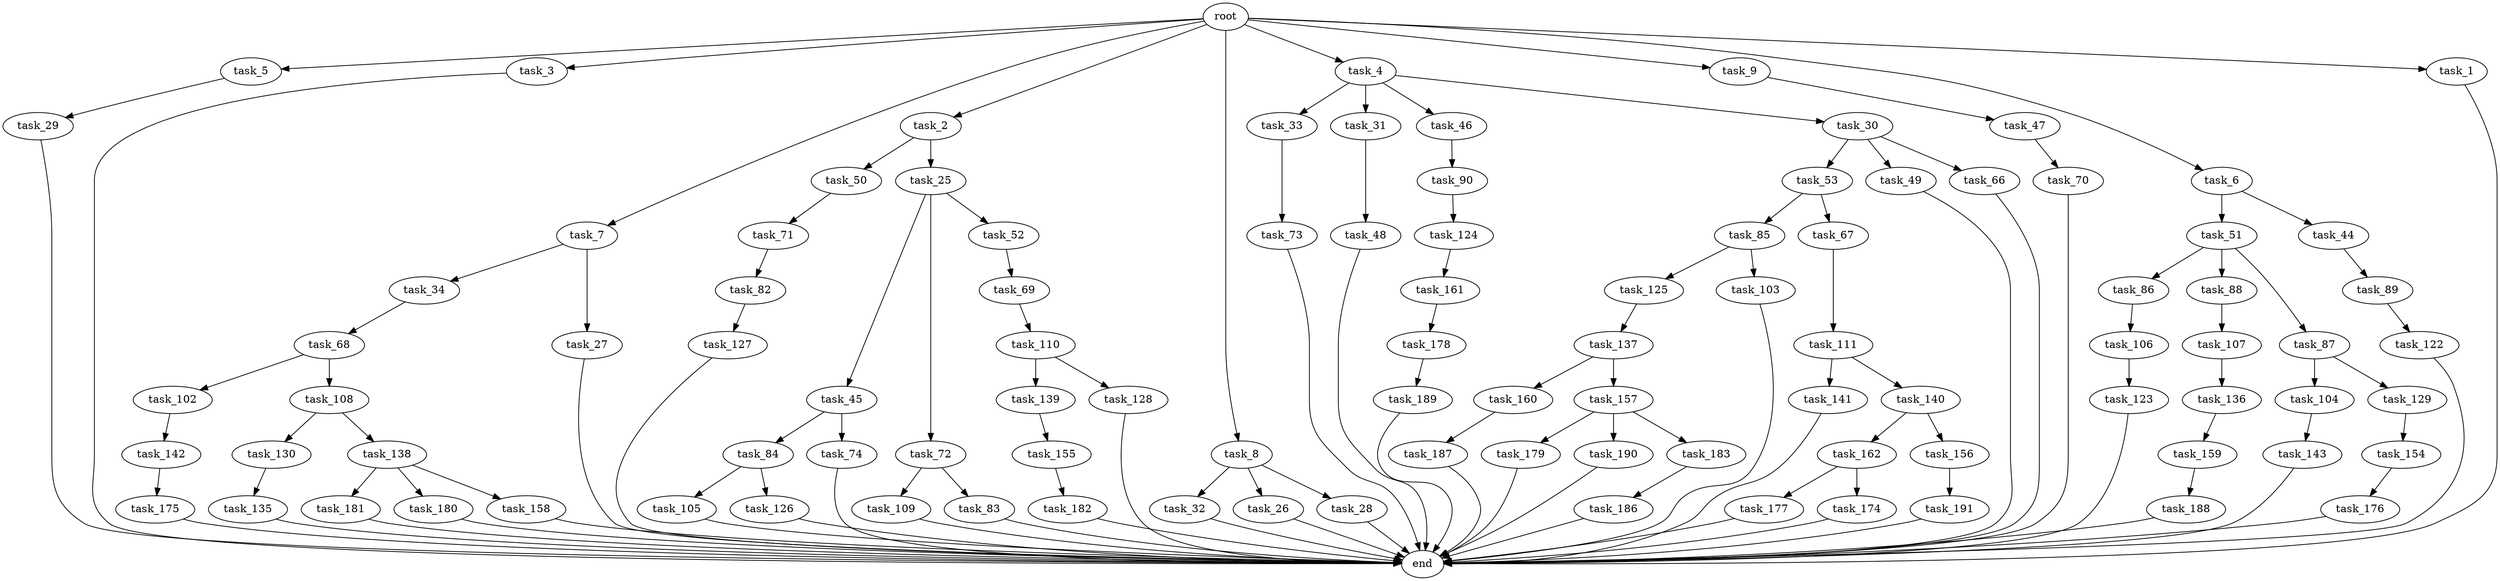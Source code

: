 digraph G {
  task_73 [size="21474836480.000000"];
  task_45 [size="69578470195.199997"];
  task_89 [size="85899345920.000000"];
  task_5 [size="102.400000"];
  task_47 [size="85899345920.000000"];
  task_3 [size="102.400000"];
  task_7 [size="102.400000"];
  task_141 [size="7730941132.800000"];
  task_2 [size="102.400000"];
  end [size="0.000000"];
  task_104 [size="7730941132.800000"];
  task_8 [size="102.400000"];
  task_125 [size="54975581388.800003"];
  task_69 [size="85899345920.000000"];
  task_53 [size="42090679500.800003"];
  task_84 [size="3435973836.800000"];
  task_49 [size="42090679500.800003"];
  task_187 [size="69578470195.199997"];
  task_86 [size="42090679500.800003"];
  task_109 [size="13743895347.200001"];
  task_177 [size="21474836480.000000"];
  task_34 [size="7730941132.800000"];
  task_33 [size="3435973836.800000"];
  task_130 [size="42090679500.800003"];
  task_189 [size="54975581388.800003"];
  task_71 [size="21474836480.000000"];
  task_160 [size="3435973836.800000"];
  task_105 [size="85899345920.000000"];
  task_135 [size="69578470195.199997"];
  task_48 [size="7730941132.800000"];
  task_4 [size="102.400000"];
  task_157 [size="3435973836.800000"];
  task_176 [size="7730941132.800000"];
  task_181 [size="3435973836.800000"];
  task_174 [size="21474836480.000000"];
  task_31 [size="3435973836.800000"];
  task_82 [size="30923764531.200001"];
  task_90 [size="30923764531.200001"];
  task_50 [size="21474836480.000000"];
  task_74 [size="3435973836.800000"];
  task_161 [size="3435973836.800000"];
  task_127 [size="13743895347.200001"];
  task_83 [size="13743895347.200001"];
  task_191 [size="42090679500.800003"];
  task_103 [size="54975581388.800003"];
  task_110 [size="21474836480.000000"];
  task_9 [size="102.400000"];
  task_46 [size="3435973836.800000"];
  task_85 [size="42090679500.800003"];
  task_186 [size="42090679500.800003"];
  task_107 [size="54975581388.800003"];
  task_25 [size="21474836480.000000"];
  task_126 [size="85899345920.000000"];
  task_27 [size="7730941132.800000"];
  task_179 [size="21474836480.000000"];
  task_6 [size="102.400000"];
  task_143 [size="7730941132.800000"];
  task_51 [size="7730941132.800000"];
  task_66 [size="42090679500.800003"];
  task_142 [size="21474836480.000000"];
  root [size="0.000000"];
  task_136 [size="30923764531.200001"];
  task_32 [size="7730941132.800000"];
  task_30 [size="3435973836.800000"];
  task_188 [size="69578470195.199997"];
  task_72 [size="69578470195.199997"];
  task_180 [size="3435973836.800000"];
  task_129 [size="7730941132.800000"];
  task_88 [size="42090679500.800003"];
  task_26 [size="7730941132.800000"];
  task_154 [size="3435973836.800000"];
  task_190 [size="21474836480.000000"];
  task_87 [size="42090679500.800003"];
  task_29 [size="3435973836.800000"];
  task_106 [size="21474836480.000000"];
  task_122 [size="85899345920.000000"];
  task_175 [size="3435973836.800000"];
  task_52 [size="69578470195.199997"];
  task_162 [size="85899345920.000000"];
  task_111 [size="3435973836.800000"];
  task_28 [size="7730941132.800000"];
  task_67 [size="42090679500.800003"];
  task_178 [size="85899345920.000000"];
  task_159 [size="42090679500.800003"];
  task_44 [size="7730941132.800000"];
  task_102 [size="3435973836.800000"];
  task_155 [size="54975581388.800003"];
  task_158 [size="3435973836.800000"];
  task_137 [size="85899345920.000000"];
  task_138 [size="42090679500.800003"];
  task_139 [size="85899345920.000000"];
  task_140 [size="7730941132.800000"];
  task_156 [size="85899345920.000000"];
  task_128 [size="85899345920.000000"];
  task_1 [size="102.400000"];
  task_108 [size="3435973836.800000"];
  task_68 [size="21474836480.000000"];
  task_183 [size="21474836480.000000"];
  task_182 [size="42090679500.800003"];
  task_70 [size="13743895347.200001"];
  task_124 [size="85899345920.000000"];
  task_123 [size="42090679500.800003"];

  task_73 -> end [size="1.000000"];
  task_45 -> task_84 [size="33554432.000000"];
  task_45 -> task_74 [size="33554432.000000"];
  task_89 -> task_122 [size="838860800.000000"];
  task_5 -> task_29 [size="33554432.000000"];
  task_47 -> task_70 [size="134217728.000000"];
  task_3 -> end [size="1.000000"];
  task_7 -> task_27 [size="75497472.000000"];
  task_7 -> task_34 [size="75497472.000000"];
  task_141 -> end [size="1.000000"];
  task_2 -> task_50 [size="209715200.000000"];
  task_2 -> task_25 [size="209715200.000000"];
  task_104 -> task_143 [size="75497472.000000"];
  task_8 -> task_26 [size="75497472.000000"];
  task_8 -> task_28 [size="75497472.000000"];
  task_8 -> task_32 [size="75497472.000000"];
  task_125 -> task_137 [size="838860800.000000"];
  task_69 -> task_110 [size="209715200.000000"];
  task_53 -> task_67 [size="411041792.000000"];
  task_53 -> task_85 [size="411041792.000000"];
  task_84 -> task_126 [size="838860800.000000"];
  task_84 -> task_105 [size="838860800.000000"];
  task_49 -> end [size="1.000000"];
  task_187 -> end [size="1.000000"];
  task_86 -> task_106 [size="209715200.000000"];
  task_109 -> end [size="1.000000"];
  task_177 -> end [size="1.000000"];
  task_34 -> task_68 [size="209715200.000000"];
  task_33 -> task_73 [size="209715200.000000"];
  task_130 -> task_135 [size="679477248.000000"];
  task_189 -> end [size="1.000000"];
  task_71 -> task_82 [size="301989888.000000"];
  task_160 -> task_187 [size="679477248.000000"];
  task_105 -> end [size="1.000000"];
  task_135 -> end [size="1.000000"];
  task_48 -> end [size="1.000000"];
  task_4 -> task_30 [size="33554432.000000"];
  task_4 -> task_31 [size="33554432.000000"];
  task_4 -> task_33 [size="33554432.000000"];
  task_4 -> task_46 [size="33554432.000000"];
  task_157 -> task_179 [size="209715200.000000"];
  task_157 -> task_183 [size="209715200.000000"];
  task_157 -> task_190 [size="209715200.000000"];
  task_176 -> end [size="1.000000"];
  task_181 -> end [size="1.000000"];
  task_174 -> end [size="1.000000"];
  task_31 -> task_48 [size="75497472.000000"];
  task_82 -> task_127 [size="134217728.000000"];
  task_90 -> task_124 [size="838860800.000000"];
  task_50 -> task_71 [size="209715200.000000"];
  task_74 -> end [size="1.000000"];
  task_161 -> task_178 [size="838860800.000000"];
  task_127 -> end [size="1.000000"];
  task_83 -> end [size="1.000000"];
  task_191 -> end [size="1.000000"];
  task_103 -> end [size="1.000000"];
  task_110 -> task_139 [size="838860800.000000"];
  task_110 -> task_128 [size="838860800.000000"];
  task_9 -> task_47 [size="838860800.000000"];
  task_46 -> task_90 [size="301989888.000000"];
  task_85 -> task_103 [size="536870912.000000"];
  task_85 -> task_125 [size="536870912.000000"];
  task_186 -> end [size="1.000000"];
  task_107 -> task_136 [size="301989888.000000"];
  task_25 -> task_45 [size="679477248.000000"];
  task_25 -> task_72 [size="679477248.000000"];
  task_25 -> task_52 [size="679477248.000000"];
  task_126 -> end [size="1.000000"];
  task_27 -> end [size="1.000000"];
  task_179 -> end [size="1.000000"];
  task_6 -> task_51 [size="75497472.000000"];
  task_6 -> task_44 [size="75497472.000000"];
  task_143 -> end [size="1.000000"];
  task_51 -> task_88 [size="411041792.000000"];
  task_51 -> task_87 [size="411041792.000000"];
  task_51 -> task_86 [size="411041792.000000"];
  task_66 -> end [size="1.000000"];
  task_142 -> task_175 [size="33554432.000000"];
  root -> task_8 [size="1.000000"];
  root -> task_9 [size="1.000000"];
  root -> task_3 [size="1.000000"];
  root -> task_7 [size="1.000000"];
  root -> task_6 [size="1.000000"];
  root -> task_1 [size="1.000000"];
  root -> task_5 [size="1.000000"];
  root -> task_2 [size="1.000000"];
  root -> task_4 [size="1.000000"];
  task_136 -> task_159 [size="411041792.000000"];
  task_32 -> end [size="1.000000"];
  task_30 -> task_53 [size="411041792.000000"];
  task_30 -> task_49 [size="411041792.000000"];
  task_30 -> task_66 [size="411041792.000000"];
  task_188 -> end [size="1.000000"];
  task_72 -> task_83 [size="134217728.000000"];
  task_72 -> task_109 [size="134217728.000000"];
  task_180 -> end [size="1.000000"];
  task_129 -> task_154 [size="33554432.000000"];
  task_88 -> task_107 [size="536870912.000000"];
  task_26 -> end [size="1.000000"];
  task_154 -> task_176 [size="75497472.000000"];
  task_190 -> end [size="1.000000"];
  task_87 -> task_104 [size="75497472.000000"];
  task_87 -> task_129 [size="75497472.000000"];
  task_29 -> end [size="1.000000"];
  task_106 -> task_123 [size="411041792.000000"];
  task_122 -> end [size="1.000000"];
  task_175 -> end [size="1.000000"];
  task_52 -> task_69 [size="838860800.000000"];
  task_162 -> task_174 [size="209715200.000000"];
  task_162 -> task_177 [size="209715200.000000"];
  task_111 -> task_141 [size="75497472.000000"];
  task_111 -> task_140 [size="75497472.000000"];
  task_28 -> end [size="1.000000"];
  task_67 -> task_111 [size="33554432.000000"];
  task_178 -> task_189 [size="536870912.000000"];
  task_159 -> task_188 [size="679477248.000000"];
  task_44 -> task_89 [size="838860800.000000"];
  task_102 -> task_142 [size="209715200.000000"];
  task_155 -> task_182 [size="411041792.000000"];
  task_158 -> end [size="1.000000"];
  task_137 -> task_157 [size="33554432.000000"];
  task_137 -> task_160 [size="33554432.000000"];
  task_138 -> task_181 [size="33554432.000000"];
  task_138 -> task_158 [size="33554432.000000"];
  task_138 -> task_180 [size="33554432.000000"];
  task_139 -> task_155 [size="536870912.000000"];
  task_140 -> task_162 [size="838860800.000000"];
  task_140 -> task_156 [size="838860800.000000"];
  task_156 -> task_191 [size="411041792.000000"];
  task_128 -> end [size="1.000000"];
  task_1 -> end [size="1.000000"];
  task_108 -> task_138 [size="411041792.000000"];
  task_108 -> task_130 [size="411041792.000000"];
  task_68 -> task_102 [size="33554432.000000"];
  task_68 -> task_108 [size="33554432.000000"];
  task_183 -> task_186 [size="411041792.000000"];
  task_182 -> end [size="1.000000"];
  task_70 -> end [size="1.000000"];
  task_124 -> task_161 [size="33554432.000000"];
  task_123 -> end [size="1.000000"];
}
